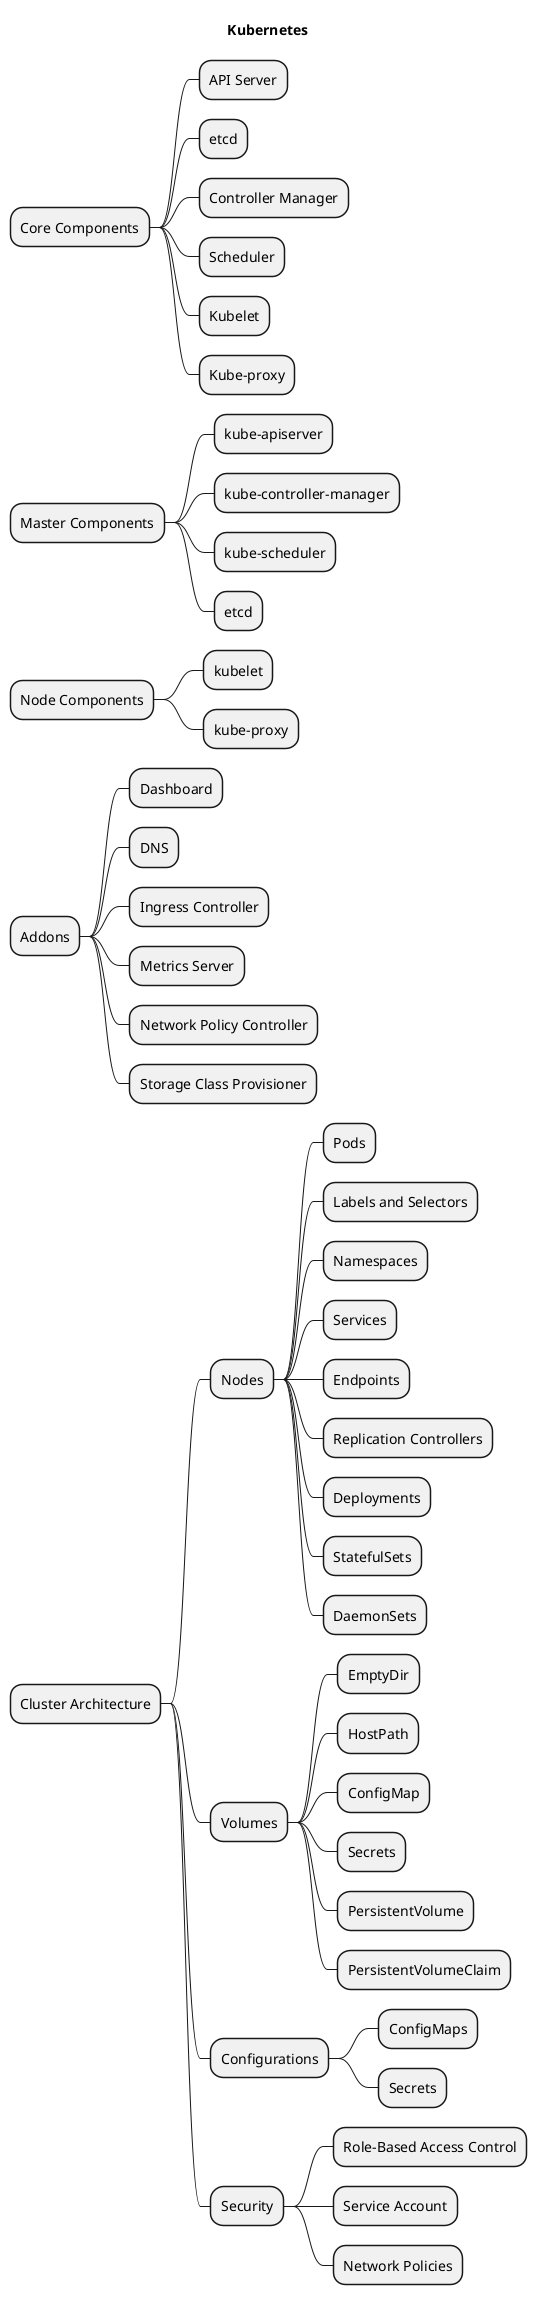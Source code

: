 @startmindmap
title Kubernetes

* Core Components
** API Server
** etcd
** Controller Manager
** Scheduler
** Kubelet
** Kube-proxy
* Master Components
** kube-apiserver
** kube-controller-manager
** kube-scheduler
** etcd
* Node Components
** kubelet
** kube-proxy
* Addons
** Dashboard
** DNS
** Ingress Controller
** Metrics Server
** Network Policy Controller
** Storage Class Provisioner
* Cluster Architecture
** Nodes
*** Pods
*** Labels and Selectors
*** Namespaces
*** Services
*** Endpoints
*** Replication Controllers
*** Deployments
*** StatefulSets
*** DaemonSets
** Volumes
*** EmptyDir
*** HostPath
*** ConfigMap
*** Secrets
*** PersistentVolume
*** PersistentVolumeClaim
** Configurations
*** ConfigMaps
*** Secrets
** Security
*** Role-Based Access Control
*** Service Account
*** Network Policies
@endmindmap